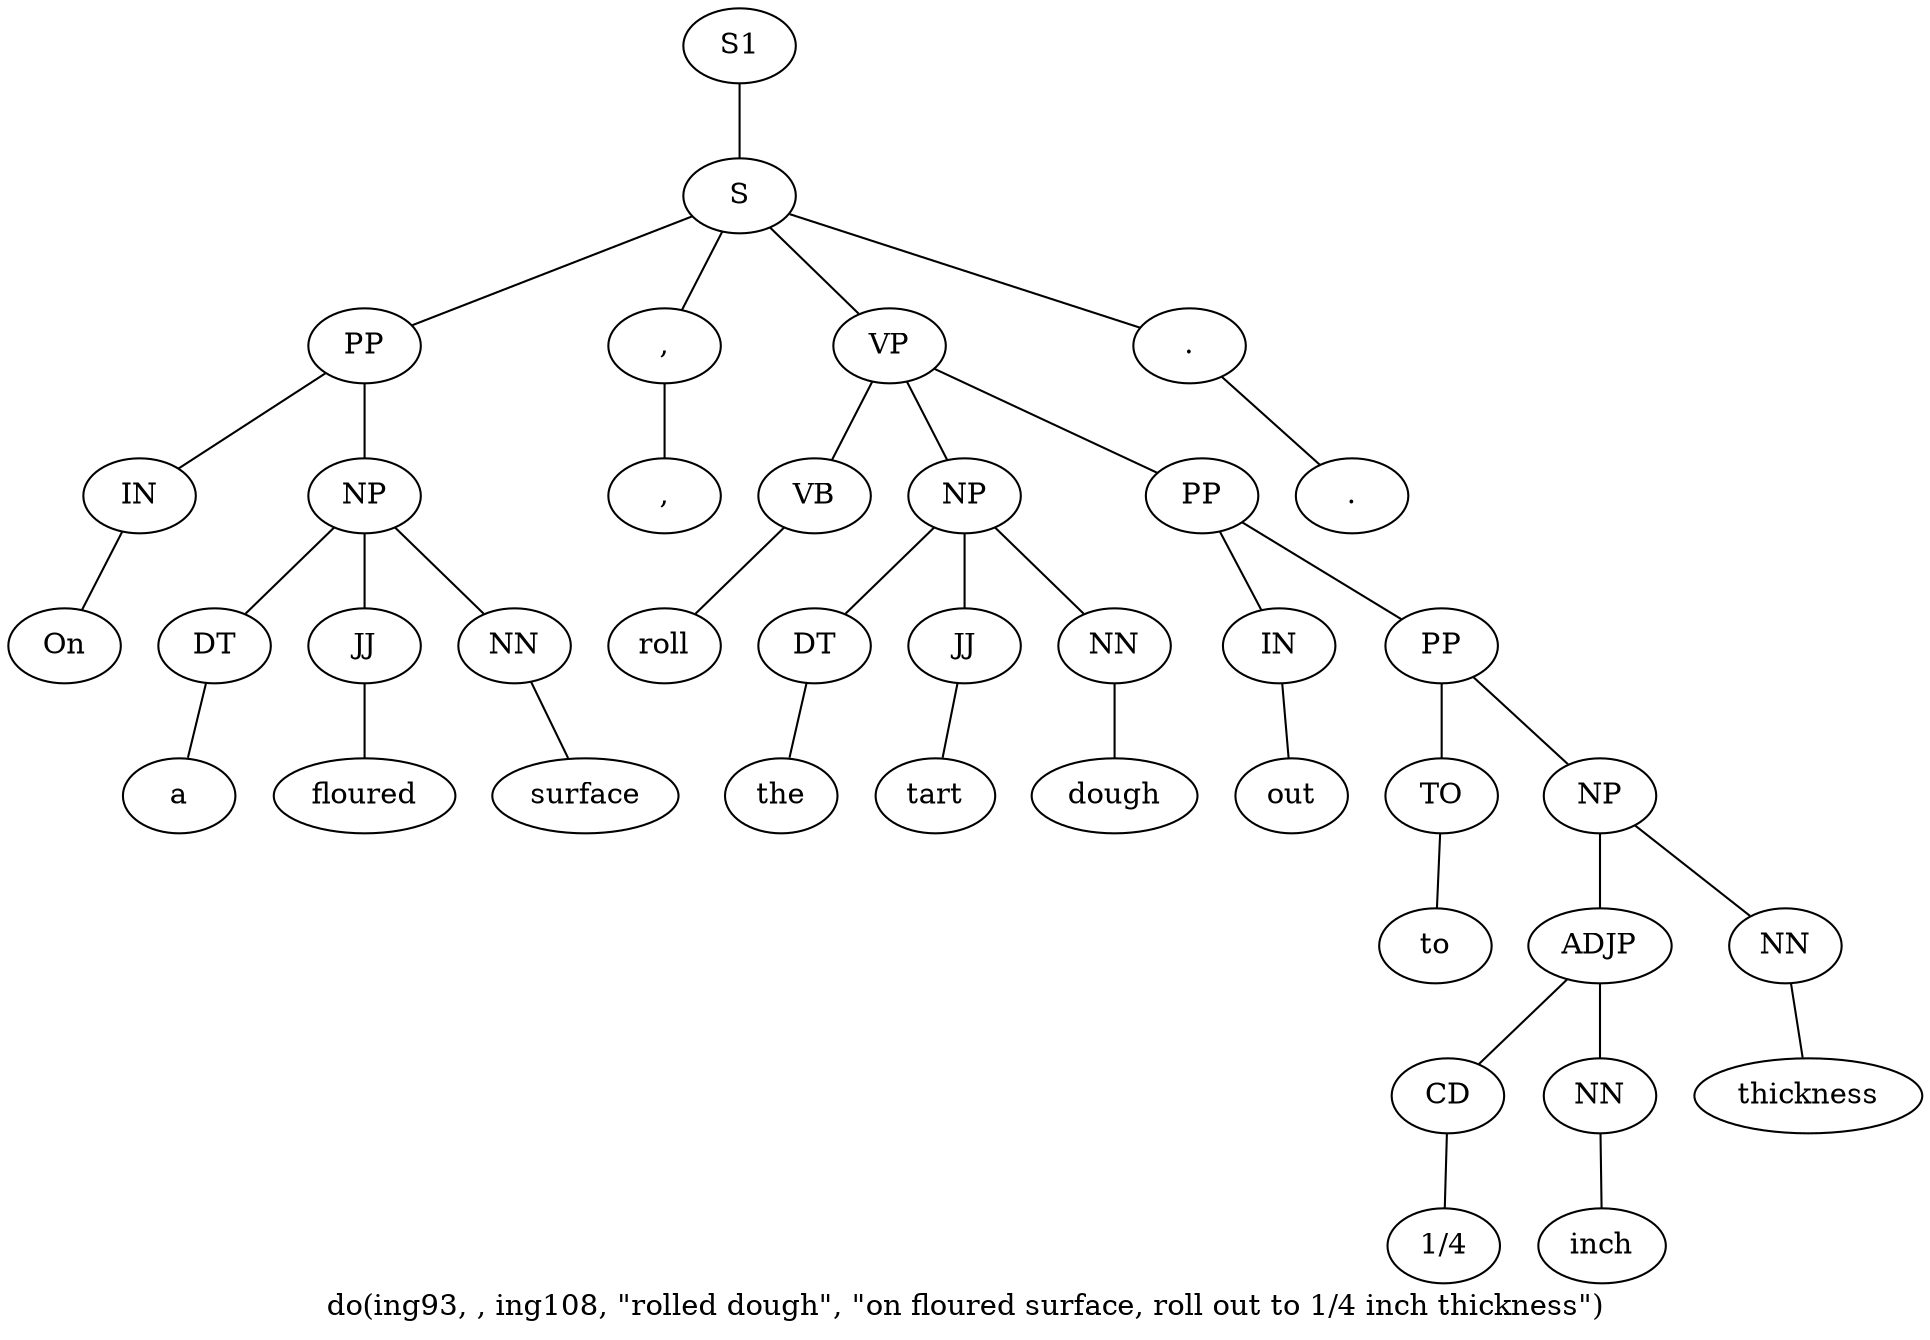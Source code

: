 graph SyntaxGraph {
	label = "do(ing93, , ing108, \"rolled dough\", \"on floured surface, roll out to 1/4 inch thickness\")";
	Node0 [label="S1"];
	Node1 [label="S"];
	Node2 [label="PP"];
	Node3 [label="IN"];
	Node4 [label="On"];
	Node5 [label="NP"];
	Node6 [label="DT"];
	Node7 [label="a"];
	Node8 [label="JJ"];
	Node9 [label="floured"];
	Node10 [label="NN"];
	Node11 [label="surface"];
	Node12 [label=","];
	Node13 [label=","];
	Node14 [label="VP"];
	Node15 [label="VB"];
	Node16 [label="roll"];
	Node17 [label="NP"];
	Node18 [label="DT"];
	Node19 [label="the"];
	Node20 [label="JJ"];
	Node21 [label="tart"];
	Node22 [label="NN"];
	Node23 [label="dough"];
	Node24 [label="PP"];
	Node25 [label="IN"];
	Node26 [label="out"];
	Node27 [label="PP"];
	Node28 [label="TO"];
	Node29 [label="to"];
	Node30 [label="NP"];
	Node31 [label="ADJP"];
	Node32 [label="CD"];
	Node33 [label="1/4"];
	Node34 [label="NN"];
	Node35 [label="inch"];
	Node36 [label="NN"];
	Node37 [label="thickness"];
	Node38 [label="."];
	Node39 [label="."];

	Node0 -- Node1;
	Node1 -- Node2;
	Node1 -- Node12;
	Node1 -- Node14;
	Node1 -- Node38;
	Node2 -- Node3;
	Node2 -- Node5;
	Node3 -- Node4;
	Node5 -- Node6;
	Node5 -- Node8;
	Node5 -- Node10;
	Node6 -- Node7;
	Node8 -- Node9;
	Node10 -- Node11;
	Node12 -- Node13;
	Node14 -- Node15;
	Node14 -- Node17;
	Node14 -- Node24;
	Node15 -- Node16;
	Node17 -- Node18;
	Node17 -- Node20;
	Node17 -- Node22;
	Node18 -- Node19;
	Node20 -- Node21;
	Node22 -- Node23;
	Node24 -- Node25;
	Node24 -- Node27;
	Node25 -- Node26;
	Node27 -- Node28;
	Node27 -- Node30;
	Node28 -- Node29;
	Node30 -- Node31;
	Node30 -- Node36;
	Node31 -- Node32;
	Node31 -- Node34;
	Node32 -- Node33;
	Node34 -- Node35;
	Node36 -- Node37;
	Node38 -- Node39;
}